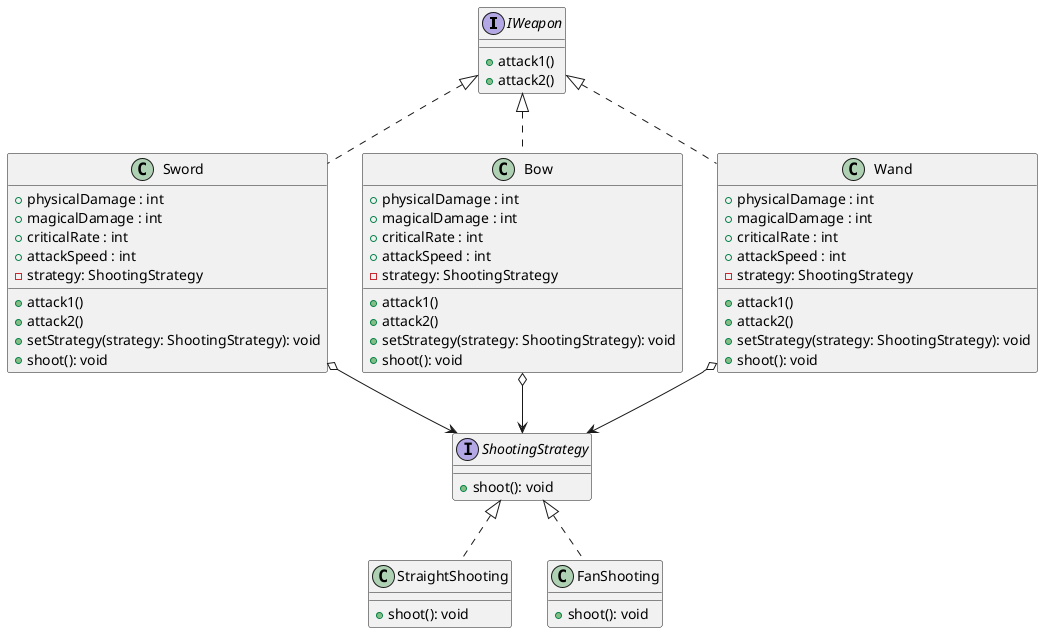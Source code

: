 @startuml
hide footbox

interface IWeapon {
    + attack1()
    + attack2()
}

class Sword implements IWeapon {
    + physicalDamage : int
    + magicalDamage : int
    + criticalRate : int
    + attackSpeed : int
    -strategy: ShootingStrategy
    + attack1()
    + attack2()
    +setStrategy(strategy: ShootingStrategy): void
    +shoot(): void
}

class Bow implements IWeapon {
    + physicalDamage : int
    + magicalDamage : int
    + criticalRate : int
    + attackSpeed : int
    -strategy: ShootingStrategy
    + attack1()
    + attack2()
    +setStrategy(strategy: ShootingStrategy): void
    +shoot(): void
}

class Wand implements IWeapon {
    + physicalDamage : int
    + magicalDamage : int
    + criticalRate : int
    + attackSpeed : int
    -strategy: ShootingStrategy
    + attack1()
    + attack2()
    +setStrategy(strategy: ShootingStrategy): void
    +shoot(): void
}

interface ShootingStrategy {
    +shoot(): void
}

class StraightShooting implements ShootingStrategy {
    +shoot(): void
}

class FanShooting implements ShootingStrategy {
    +shoot(): void
}

Bow o--> ShootingStrategy
Sword o--> ShootingStrategy
Wand o--> ShootingStrategy



@enduml
